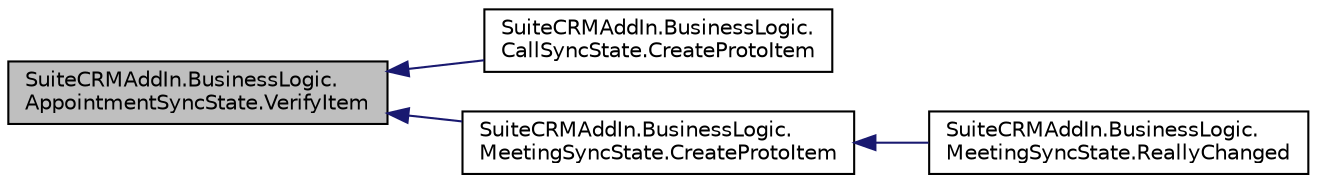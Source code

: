 digraph "SuiteCRMAddIn.BusinessLogic.AppointmentSyncState.VerifyItem"
{
  edge [fontname="Helvetica",fontsize="10",labelfontname="Helvetica",labelfontsize="10"];
  node [fontname="Helvetica",fontsize="10",shape=record];
  rankdir="LR";
  Node11 [label="SuiteCRMAddIn.BusinessLogic.\lAppointmentSyncState.VerifyItem",height=0.2,width=0.4,color="black", fillcolor="grey75", style="filled", fontcolor="black"];
  Node11 -> Node12 [dir="back",color="midnightblue",fontsize="10",style="solid",fontname="Helvetica"];
  Node12 [label="SuiteCRMAddIn.BusinessLogic.\lCallSyncState.CreateProtoItem",height=0.2,width=0.4,color="black", fillcolor="white", style="filled",URL="$class_suite_c_r_m_add_in_1_1_business_logic_1_1_call_sync_state.html#af807d4c7979f689de6e50ce9ffaf3a4d",tooltip="Construct a JSON-serialisable representation of my appointment item. "];
  Node11 -> Node13 [dir="back",color="midnightblue",fontsize="10",style="solid",fontname="Helvetica"];
  Node13 [label="SuiteCRMAddIn.BusinessLogic.\lMeetingSyncState.CreateProtoItem",height=0.2,width=0.4,color="black", fillcolor="white", style="filled",URL="$class_suite_c_r_m_add_in_1_1_business_logic_1_1_meeting_sync_state.html#ad3f9092e610425b1aa1d0b7dfd9b6bb3",tooltip="Construct a JSON-serialisable representation of my appointment item. "];
  Node13 -> Node14 [dir="back",color="midnightblue",fontsize="10",style="solid",fontname="Helvetica"];
  Node14 [label="SuiteCRMAddIn.BusinessLogic.\lMeetingSyncState.ReallyChanged",height=0.2,width=0.4,color="black", fillcolor="white", style="filled",URL="$class_suite_c_r_m_add_in_1_1_business_logic_1_1_meeting_sync_state.html#af91b96ef2906eecc853b6068986049e3",tooltip="Specialisation: A meeting has really changed if its recipients have changed. "];
}
